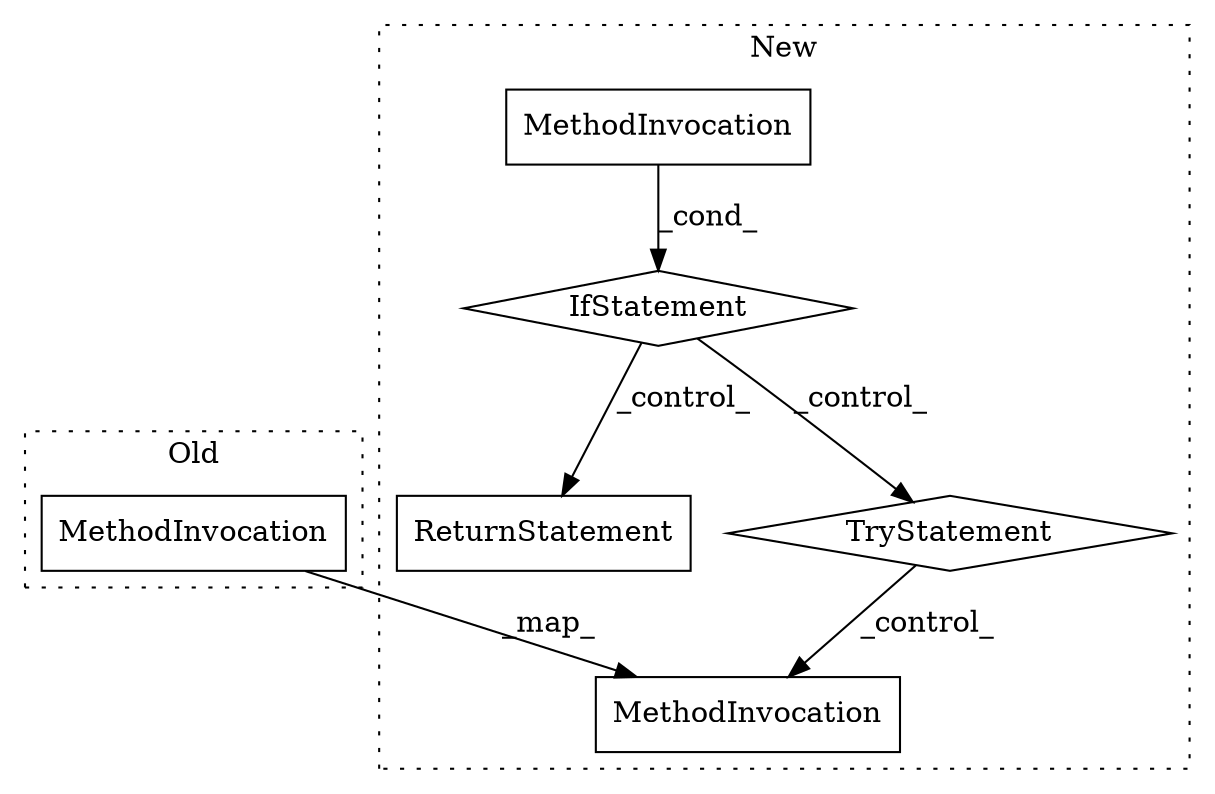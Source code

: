 digraph G {
subgraph cluster0 {
3 [label="MethodInvocation" a="32" s="1689" l="18" shape="box"];
label = "Old";
style="dotted";
}
subgraph cluster1 {
1 [label="IfStatement" a="25" s="1896,1908" l="4,2" shape="diamond"];
2 [label="MethodInvocation" a="32" s="2164" l="18" shape="box"];
4 [label="MethodInvocation" a="32" s="1900" l="8" shape="box"];
5 [label="ReturnStatement" a="41" s="1918" l="7" shape="box"];
6 [label="TryStatement" a="54" s="2143" l="4" shape="diamond"];
label = "New";
style="dotted";
}
1 -> 6 [label="_control_"];
1 -> 5 [label="_control_"];
3 -> 2 [label="_map_"];
4 -> 1 [label="_cond_"];
6 -> 2 [label="_control_"];
}